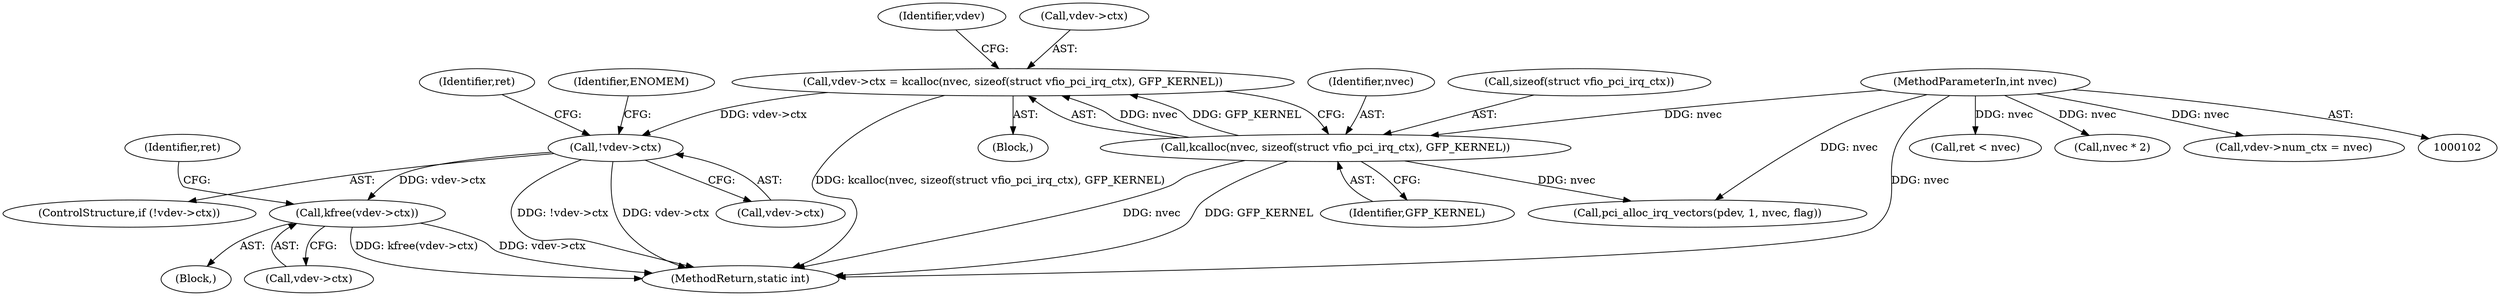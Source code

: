 digraph "0_linux_05692d7005a364add85c6e25a6c4447ce08f913a_0@API" {
"1000163" [label="(Call,kfree(vdev->ctx))"];
"1000138" [label="(Call,!vdev->ctx)"];
"1000128" [label="(Call,vdev->ctx = kcalloc(nvec, sizeof(struct vfio_pci_irq_ctx), GFP_KERNEL))"];
"1000132" [label="(Call,kcalloc(nvec, sizeof(struct vfio_pci_irq_ctx), GFP_KERNEL))"];
"1000104" [label="(MethodParameterIn,int nvec)"];
"1000133" [label="(Identifier,nvec)"];
"1000156" [label="(Block,)"];
"1000137" [label="(ControlStructure,if (!vdev->ctx))"];
"1000128" [label="(Call,vdev->ctx = kcalloc(nvec, sizeof(struct vfio_pci_irq_ctx), GFP_KERNEL))"];
"1000168" [label="(Identifier,ret)"];
"1000200" [label="(MethodReturn,static int)"];
"1000134" [label="(Call,sizeof(struct vfio_pci_irq_ctx))"];
"1000164" [label="(Call,vdev->ctx)"];
"1000140" [label="(Identifier,vdev)"];
"1000129" [label="(Call,vdev->ctx)"];
"1000138" [label="(Call,!vdev->ctx)"];
"1000144" [label="(Identifier,ENOMEM)"];
"1000146" [label="(Identifier,ret)"];
"1000106" [label="(Block,)"];
"1000139" [label="(Call,vdev->ctx)"];
"1000163" [label="(Call,kfree(vdev->ctx))"];
"1000153" [label="(Call,ret < nvec)"];
"1000132" [label="(Call,kcalloc(nvec, sizeof(struct vfio_pci_irq_ctx), GFP_KERNEL))"];
"1000147" [label="(Call,pci_alloc_irq_vectors(pdev, 1, nvec, flag))"];
"1000193" [label="(Call,nvec * 2)"];
"1000104" [label="(MethodParameterIn,int nvec)"];
"1000169" [label="(Call,vdev->num_ctx = nvec)"];
"1000136" [label="(Identifier,GFP_KERNEL)"];
"1000163" -> "1000156"  [label="AST: "];
"1000163" -> "1000164"  [label="CFG: "];
"1000164" -> "1000163"  [label="AST: "];
"1000168" -> "1000163"  [label="CFG: "];
"1000163" -> "1000200"  [label="DDG: vdev->ctx"];
"1000163" -> "1000200"  [label="DDG: kfree(vdev->ctx)"];
"1000138" -> "1000163"  [label="DDG: vdev->ctx"];
"1000138" -> "1000137"  [label="AST: "];
"1000138" -> "1000139"  [label="CFG: "];
"1000139" -> "1000138"  [label="AST: "];
"1000144" -> "1000138"  [label="CFG: "];
"1000146" -> "1000138"  [label="CFG: "];
"1000138" -> "1000200"  [label="DDG: vdev->ctx"];
"1000138" -> "1000200"  [label="DDG: !vdev->ctx"];
"1000128" -> "1000138"  [label="DDG: vdev->ctx"];
"1000128" -> "1000106"  [label="AST: "];
"1000128" -> "1000132"  [label="CFG: "];
"1000129" -> "1000128"  [label="AST: "];
"1000132" -> "1000128"  [label="AST: "];
"1000140" -> "1000128"  [label="CFG: "];
"1000128" -> "1000200"  [label="DDG: kcalloc(nvec, sizeof(struct vfio_pci_irq_ctx), GFP_KERNEL)"];
"1000132" -> "1000128"  [label="DDG: nvec"];
"1000132" -> "1000128"  [label="DDG: GFP_KERNEL"];
"1000132" -> "1000136"  [label="CFG: "];
"1000133" -> "1000132"  [label="AST: "];
"1000134" -> "1000132"  [label="AST: "];
"1000136" -> "1000132"  [label="AST: "];
"1000132" -> "1000200"  [label="DDG: nvec"];
"1000132" -> "1000200"  [label="DDG: GFP_KERNEL"];
"1000104" -> "1000132"  [label="DDG: nvec"];
"1000132" -> "1000147"  [label="DDG: nvec"];
"1000104" -> "1000102"  [label="AST: "];
"1000104" -> "1000200"  [label="DDG: nvec"];
"1000104" -> "1000147"  [label="DDG: nvec"];
"1000104" -> "1000153"  [label="DDG: nvec"];
"1000104" -> "1000169"  [label="DDG: nvec"];
"1000104" -> "1000193"  [label="DDG: nvec"];
}
